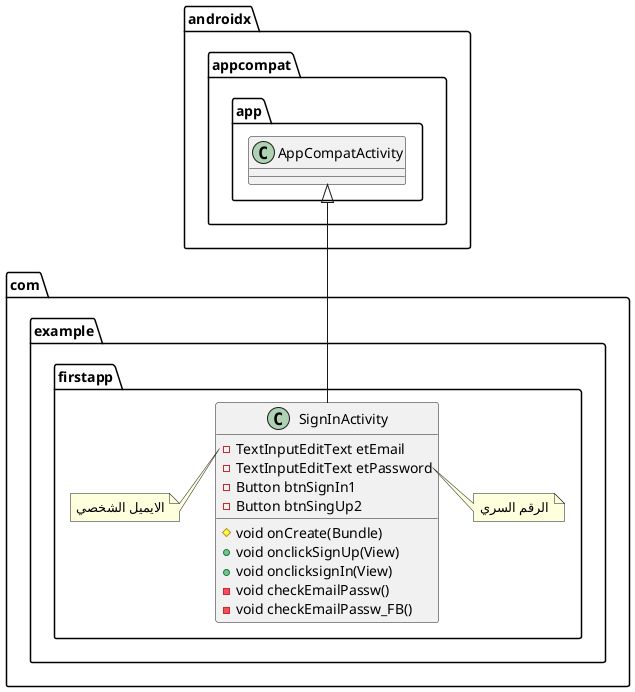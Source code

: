 @startuml
class com.example.firstapp.SignInActivity {
- TextInputEditText etEmail
- TextInputEditText etPassword
- Button btnSignIn1
- Button btnSingUp2
# void onCreate(Bundle)
+ void onclickSignUp(View)
+ void onclicksignIn(View)
- void checkEmailPassw()
- void checkEmailPassw_FB()
}
note left of com.example.firstapp.SignInActivity::etEmail
الايميل الشخصي
end note
note right of com.example.firstapp.SignInActivity::etPassword
الرقم السري
end note




androidx.appcompat.app.AppCompatActivity <|-- com.example.firstapp.SignInActivity
@enduml